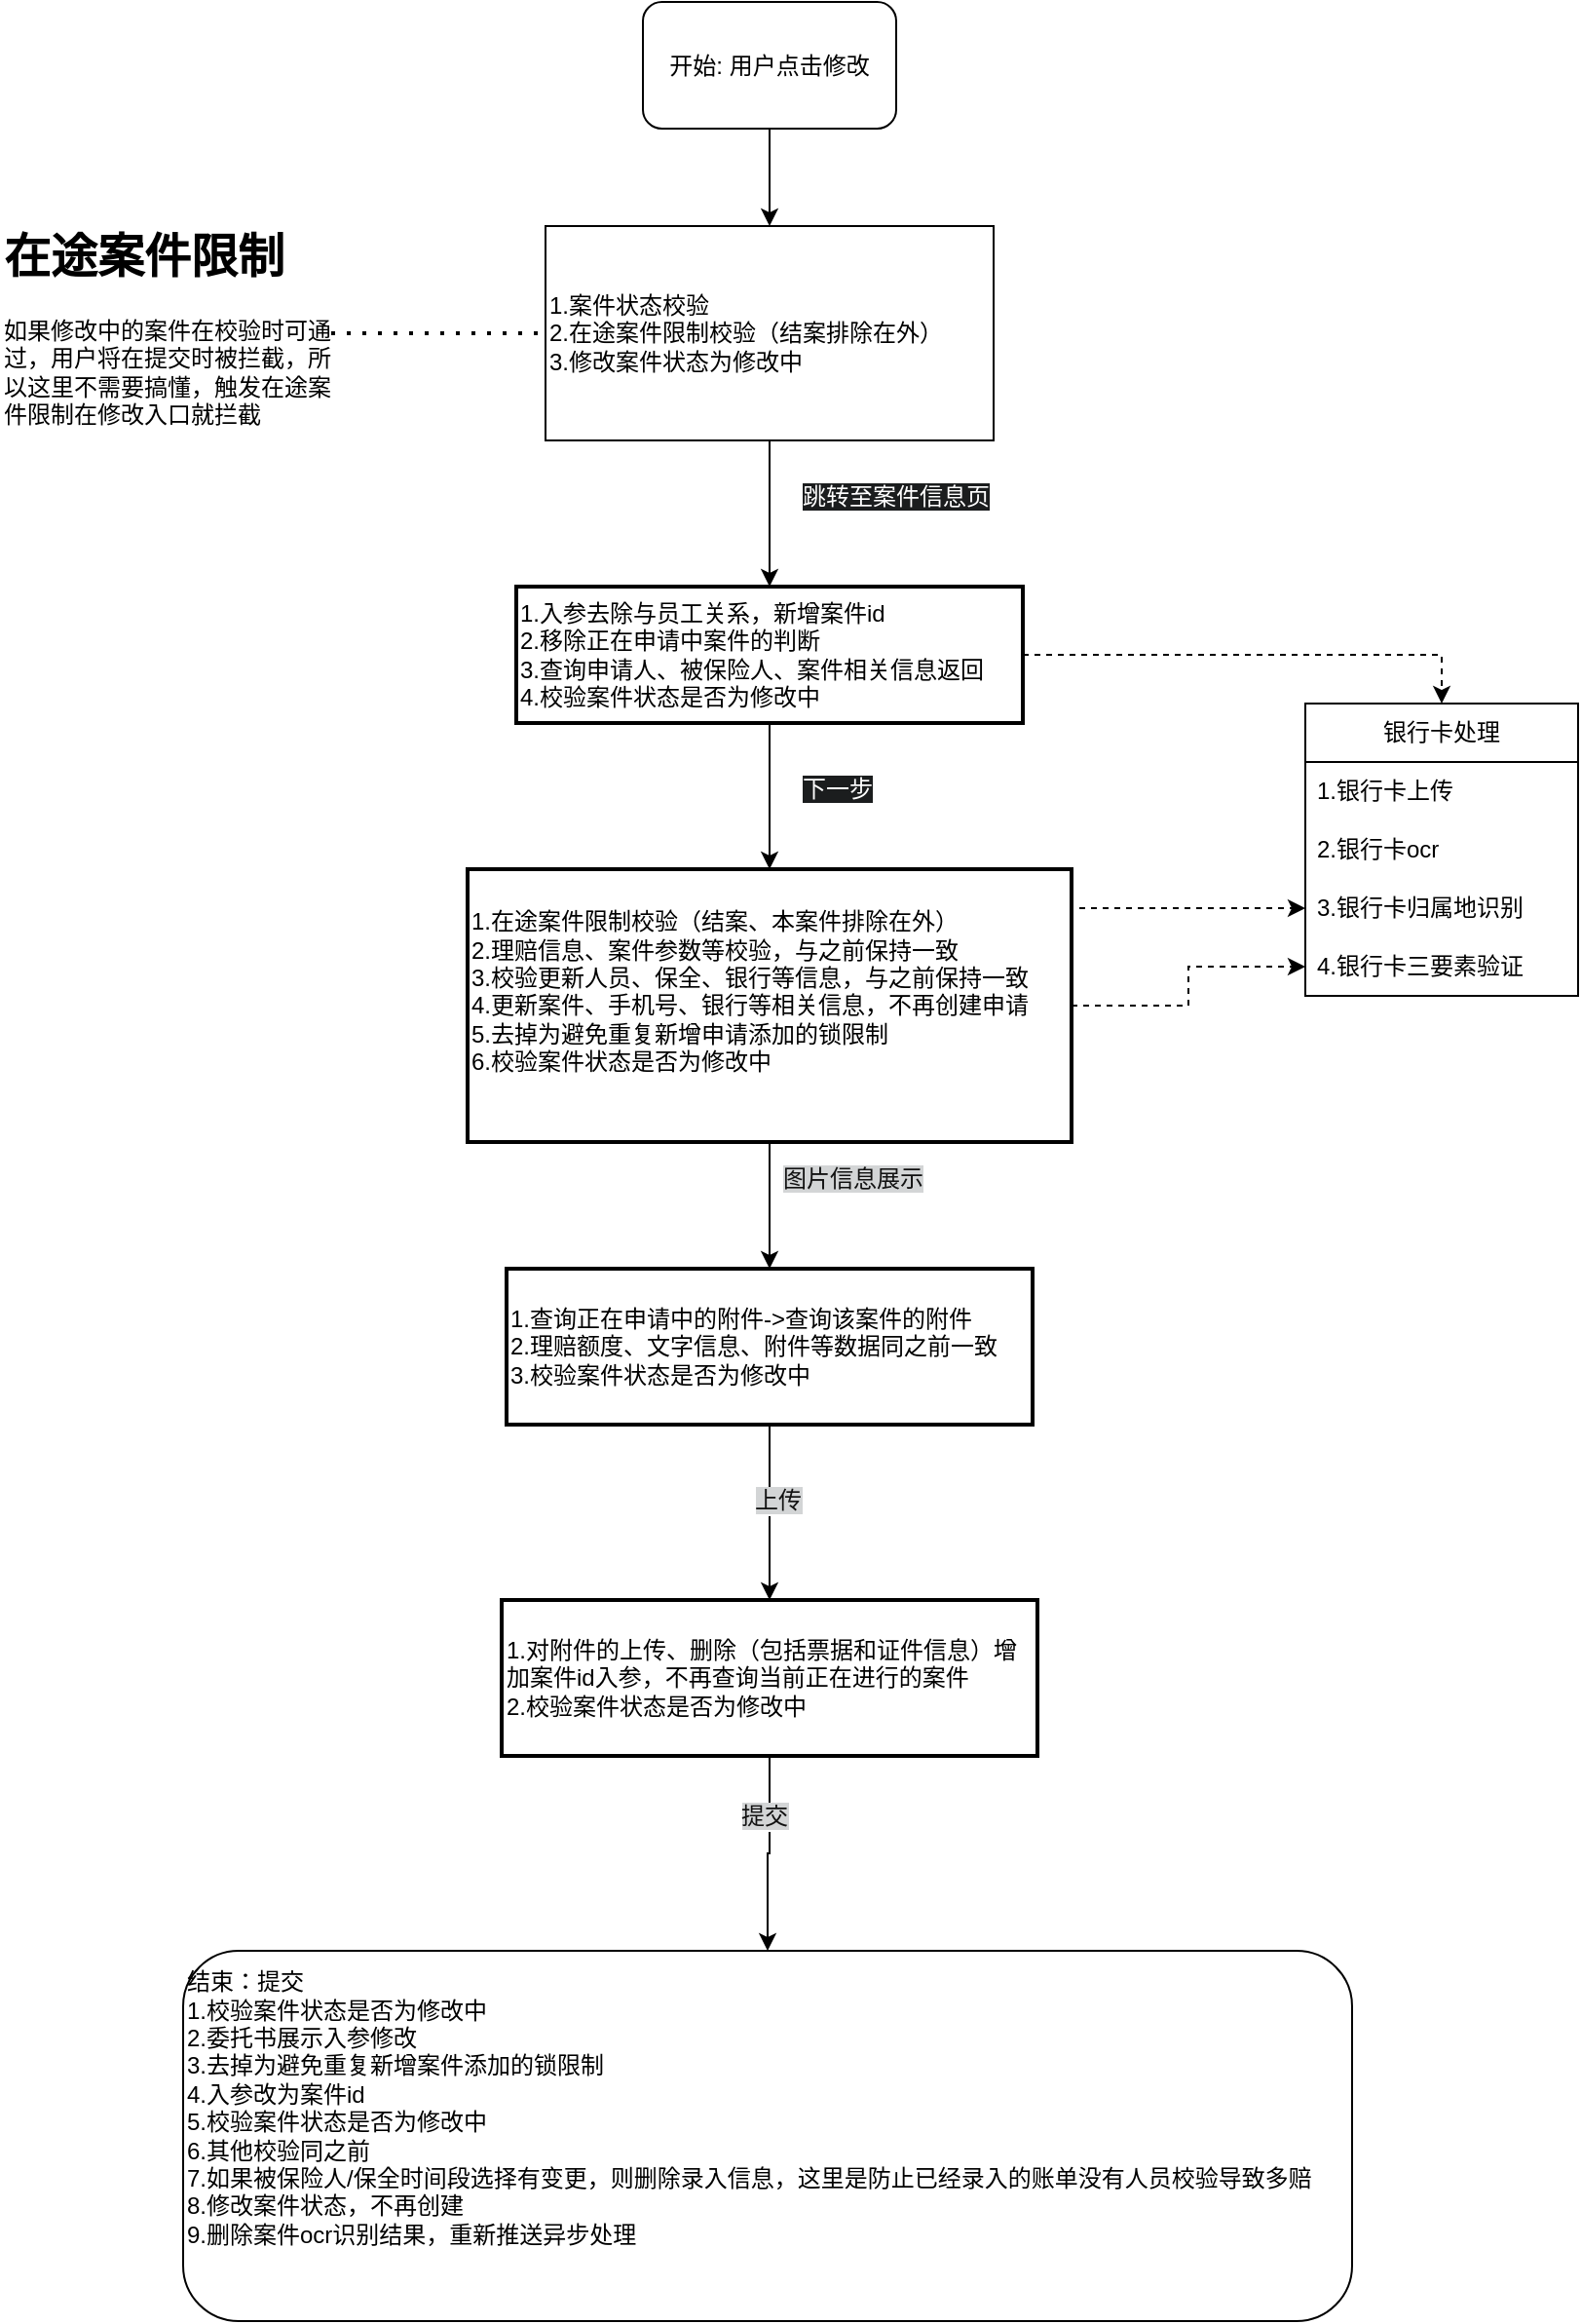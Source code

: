 <mxfile version="28.2.7">
  <diagram name="第 1 页" id="vnDRVBkJC_8fptZvE_03">
    <mxGraphModel dx="2253" dy="743" grid="1" gridSize="10" guides="1" tooltips="1" connect="1" arrows="1" fold="1" page="1" pageScale="1" pageWidth="827" pageHeight="1169" math="0" shadow="0">
      <root>
        <mxCell id="0" />
        <mxCell id="1" parent="0" />
        <mxCell id="fgCw821Jq98GJ18Sdg1c-76" style="edgeStyle=orthogonalEdgeStyle;rounded=0;orthogonalLoop=1;jettySize=auto;html=1;exitX=1;exitY=0.5;exitDx=0;exitDy=0;entryX=0.5;entryY=0;entryDx=0;entryDy=0;dashed=1;align=left;fixDash=0;" parent="1" source="fgCw821Jq98GJ18Sdg1c-30" target="fgCw821Jq98GJ18Sdg1c-67" edge="1">
          <mxGeometry relative="1" as="geometry" />
        </mxCell>
        <mxCell id="bIE1BB9Tj__bHLa2t4ga-19" value="" style="edgeStyle=orthogonalEdgeStyle;rounded=0;orthogonalLoop=1;jettySize=auto;html=1;" edge="1" parent="1" source="fgCw821Jq98GJ18Sdg1c-30" target="fgCw821Jq98GJ18Sdg1c-34">
          <mxGeometry relative="1" as="geometry" />
        </mxCell>
        <mxCell id="fgCw821Jq98GJ18Sdg1c-30" value="1.入参去除与员工关系，新增案件id&#xa;2.移除正在申请中案件的判断&#xa;3.查询申请人、被保险人、案件相关信息返回&#xa;4.校验案件状态是否为修改中" style="whiteSpace=wrap;strokeWidth=2;align=left;fixDash=0;" parent="1" vertex="1">
          <mxGeometry x="-15" y="300" width="260" height="70" as="geometry" />
        </mxCell>
        <mxCell id="bIE1BB9Tj__bHLa2t4ga-16" value="" style="edgeStyle=orthogonalEdgeStyle;rounded=0;orthogonalLoop=1;jettySize=auto;html=1;" edge="1" parent="1" source="fgCw821Jq98GJ18Sdg1c-32" target="fgCw821Jq98GJ18Sdg1c-57">
          <mxGeometry relative="1" as="geometry" />
        </mxCell>
        <mxCell id="fgCw821Jq98GJ18Sdg1c-32" value="开始: 用户点击修改" style="rounded=1;whiteSpace=wrap;html=1;align=center;fixDash=0;" parent="1" vertex="1">
          <mxGeometry x="50" width="130" height="65" as="geometry" />
        </mxCell>
        <mxCell id="fgCw821Jq98GJ18Sdg1c-43" value="" style="edgeStyle=orthogonalEdgeStyle;rounded=0;orthogonalLoop=1;jettySize=auto;html=1;align=left;fixDash=0;" parent="1" source="fgCw821Jq98GJ18Sdg1c-34" target="fgCw821Jq98GJ18Sdg1c-38" edge="1">
          <mxGeometry relative="1" as="geometry" />
        </mxCell>
        <mxCell id="fgCw821Jq98GJ18Sdg1c-77" style="edgeStyle=orthogonalEdgeStyle;rounded=0;orthogonalLoop=1;jettySize=auto;html=1;exitX=1;exitY=0.5;exitDx=0;exitDy=0;entryX=0;entryY=0.5;entryDx=0;entryDy=0;dashed=1;align=left;fixDash=0;" parent="1" source="fgCw821Jq98GJ18Sdg1c-34" target="fgCw821Jq98GJ18Sdg1c-74" edge="1">
          <mxGeometry relative="1" as="geometry">
            <Array as="points">
              <mxPoint x="270" y="500" />
              <mxPoint x="270" y="470" />
            </Array>
          </mxGeometry>
        </mxCell>
        <mxCell id="fgCw821Jq98GJ18Sdg1c-79" style="edgeStyle=orthogonalEdgeStyle;rounded=0;orthogonalLoop=1;jettySize=auto;html=1;entryX=0;entryY=0.5;entryDx=0;entryDy=0;dashed=1;align=left;fixDash=0;" parent="1" source="fgCw821Jq98GJ18Sdg1c-34" target="fgCw821Jq98GJ18Sdg1c-70" edge="1">
          <mxGeometry relative="1" as="geometry" />
        </mxCell>
        <mxCell id="fgCw821Jq98GJ18Sdg1c-34" value="1.在途案件限制校验（结案、本案件排除在外）&#xa;2.理赔信息、案件参数等校验，与之前保持一致&#xa;3.校验更新人员、保全、银行等信息，与之前保持一致&#xa;4.更新案件、手机号、银行等相关信息，不再创建申请&#xa;5.去掉为避免重复新增申请添加的锁限制&#xa;6.校验案件状态是否为修改中&#xa;" style="whiteSpace=wrap;strokeWidth=2;fontColor=light-dark(#000000,#FFFFFF);textShadow=0;align=left;fixDash=0;" parent="1" vertex="1">
          <mxGeometry x="-40" y="445" width="310" height="140" as="geometry" />
        </mxCell>
        <mxCell id="bIE1BB9Tj__bHLa2t4ga-7" value="" style="edgeStyle=orthogonalEdgeStyle;rounded=0;orthogonalLoop=1;jettySize=auto;html=1;align=left;fixDash=0;" edge="1" parent="1" source="fgCw821Jq98GJ18Sdg1c-38" target="bIE1BB9Tj__bHLa2t4ga-6">
          <mxGeometry relative="1" as="geometry" />
        </mxCell>
        <mxCell id="bIE1BB9Tj__bHLa2t4ga-23" value="&lt;span style=&quot;color: rgb(18, 18, 18); font-size: 12px; text-align: left; text-wrap-mode: wrap; background-color: rgb(211, 213, 214);&quot;&gt;上传&lt;/span&gt;" style="edgeLabel;html=1;align=center;verticalAlign=middle;resizable=0;points=[];" connectable="0" vertex="1" parent="bIE1BB9Tj__bHLa2t4ga-7">
          <mxGeometry x="-0.13" y="4" relative="1" as="geometry">
            <mxPoint as="offset" />
          </mxGeometry>
        </mxCell>
        <mxCell id="fgCw821Jq98GJ18Sdg1c-38" value="1.查询正在申请中的附件-&gt;查询该案件的附件&#xa;2.理赔额度、文字信息、附件等数据同之前一致&#xa;3.校验案件状态是否为修改中" style="whiteSpace=wrap;strokeWidth=2;align=left;fixDash=0;" parent="1" vertex="1">
          <mxGeometry x="-20" y="650" width="270" height="80" as="geometry" />
        </mxCell>
        <mxCell id="fgCw821Jq98GJ18Sdg1c-42" value="结束：提交&lt;br&gt;1.校验案件状态是否为修改中&lt;br&gt;2.委托书展示入参修改&lt;div&gt;3.去掉为避免重复新增案件添加的锁限制&lt;/div&gt;&lt;div&gt;4.入参改为案件id&lt;br&gt;5.校验案件状态是否为修改中&lt;/div&gt;&lt;div&gt;6.其他校验同之前&lt;/div&gt;&lt;div&gt;7.如果被保险人/保全时间段选择有变更，则删除录入信息，这里是防止已经录入的账单没有人员校验导致多赔&lt;/div&gt;&lt;div&gt;8.修改案件状态，不再创建&lt;br&gt;9.删除案件ocr识别结果，重新推送异步处理&lt;br&gt;&lt;br&gt;&lt;br&gt;&lt;/div&gt;" style="rounded=1;whiteSpace=wrap;html=1;align=left;fixDash=0;" parent="1" vertex="1">
          <mxGeometry x="-186" y="1000" width="600" height="190" as="geometry" />
        </mxCell>
        <mxCell id="fgCw821Jq98GJ18Sdg1c-46" value="&lt;span style=&quot;color: rgb(255, 255, 255); font-family: Helvetica; font-size: 12px; font-style: normal; font-variant-ligatures: normal; font-variant-caps: normal; font-weight: 400; letter-spacing: normal; orphans: 2; text-indent: 0px; text-transform: none; widows: 2; word-spacing: 0px; -webkit-text-stroke-width: 0px; white-space: normal; background-color: rgb(27, 29, 30); text-decoration-thickness: initial; text-decoration-style: initial; text-decoration-color: initial; float: none; display: inline !important;&quot;&gt;跳转至案件信息页&lt;/span&gt;" style="text;whiteSpace=wrap;html=1;align=left;fixDash=0;" parent="1" vertex="1">
          <mxGeometry x="130" y="240" width="120" height="30" as="geometry" />
        </mxCell>
        <mxCell id="fgCw821Jq98GJ18Sdg1c-52" value="&lt;span style=&quot;color: rgb(255, 255, 255); font-family: Helvetica; font-size: 12px; font-style: normal; font-variant-ligatures: normal; font-variant-caps: normal; font-weight: 400; letter-spacing: normal; orphans: 2; text-indent: 0px; text-transform: none; widows: 2; word-spacing: 0px; -webkit-text-stroke-width: 0px; white-space: normal; background-color: rgb(27, 29, 30); text-decoration-thickness: initial; text-decoration-style: initial; text-decoration-color: initial; float: none; display: inline !important;&quot;&gt;下一步&lt;/span&gt;" style="text;whiteSpace=wrap;html=1;align=left;fixDash=0;" parent="1" vertex="1">
          <mxGeometry x="130" y="390" width="60" height="30" as="geometry" />
        </mxCell>
        <mxCell id="bIE1BB9Tj__bHLa2t4ga-17" value="" style="edgeStyle=orthogonalEdgeStyle;rounded=0;orthogonalLoop=1;jettySize=auto;html=1;" edge="1" parent="1" source="fgCw821Jq98GJ18Sdg1c-57" target="fgCw821Jq98GJ18Sdg1c-30">
          <mxGeometry relative="1" as="geometry" />
        </mxCell>
        <mxCell id="fgCw821Jq98GJ18Sdg1c-57" value="&lt;br&gt;&lt;div&gt;1.案件状态校验&lt;br&gt;2.&lt;span style=&quot;background-color: transparent; color: light-dark(rgb(0, 0, 0), rgb(255, 255, 255));&quot;&gt;在途案件限制校验（结案排除在外）&lt;/span&gt;&lt;/div&gt;&lt;div&gt;&lt;span style=&quot;background-color: transparent; color: light-dark(rgb(0, 0, 0), rgb(255, 255, 255));&quot;&gt;3.&lt;/span&gt;&lt;span style=&quot;background-color: transparent; color: light-dark(rgb(0, 0, 0), rgb(255, 255, 255));&quot;&gt;修改案件状态为修改中&lt;/span&gt;&lt;/div&gt;&lt;div style=&quot;padding: 0px; margin: 0px;&quot;&gt;&lt;br style=&quot;padding: 0px; margin: 0px;&quot;&gt;&lt;/div&gt;" style="rounded=0;whiteSpace=wrap;html=1;align=left;fixDash=0;" parent="1" vertex="1">
          <mxGeometry y="115" width="230" height="110" as="geometry" />
        </mxCell>
        <mxCell id="fgCw821Jq98GJ18Sdg1c-62" value="" style="endArrow=none;dashed=1;html=1;dashPattern=1 3;strokeWidth=2;rounded=0;exitX=1;exitY=0.5;exitDx=0;exitDy=0;entryX=0;entryY=0.5;entryDx=0;entryDy=0;align=left;fixDash=0;" parent="1" target="fgCw821Jq98GJ18Sdg1c-57" edge="1" source="fgCw821Jq98GJ18Sdg1c-64">
          <mxGeometry width="50" height="50" relative="1" as="geometry">
            <mxPoint x="-170" y="290" as="sourcePoint" />
            <mxPoint x="20" y="470" as="targetPoint" />
          </mxGeometry>
        </mxCell>
        <mxCell id="fgCw821Jq98GJ18Sdg1c-64" value="&lt;h1 style=&quot;margin-top: 0px;&quot;&gt;在途案件限制&lt;/h1&gt;&lt;p&gt;如果修改中的案件在校验时可通过，用户将在提交时被拦截，所以这里不需要搞懂，触发在途案件限制在修改入口就拦截&lt;/p&gt;" style="text;html=1;whiteSpace=wrap;overflow=hidden;rounded=0;align=left;fixDash=0;" parent="1" vertex="1">
          <mxGeometry x="-280" y="110" width="170" height="120" as="geometry" />
        </mxCell>
        <mxCell id="fgCw821Jq98GJ18Sdg1c-67" value="银行卡处理" style="swimlane;fontStyle=0;childLayout=stackLayout;horizontal=1;startSize=30;horizontalStack=0;resizeParent=1;resizeParentMax=0;resizeLast=0;collapsible=1;marginBottom=0;whiteSpace=wrap;html=1;align=center;fixDash=0;" parent="1" vertex="1">
          <mxGeometry x="390" y="360" width="140" height="150" as="geometry" />
        </mxCell>
        <mxCell id="fgCw821Jq98GJ18Sdg1c-68" value="1.银行卡上传" style="text;strokeColor=none;fillColor=none;align=left;verticalAlign=middle;spacingLeft=4;spacingRight=4;overflow=hidden;points=[[0,0.5],[1,0.5]];portConstraint=eastwest;rotatable=0;whiteSpace=wrap;html=1;fixDash=0;" parent="fgCw821Jq98GJ18Sdg1c-67" vertex="1">
          <mxGeometry y="30" width="140" height="30" as="geometry" />
        </mxCell>
        <mxCell id="fgCw821Jq98GJ18Sdg1c-69" value="2.银行卡ocr" style="text;strokeColor=none;fillColor=none;align=left;verticalAlign=middle;spacingLeft=4;spacingRight=4;overflow=hidden;points=[[0,0.5],[1,0.5]];portConstraint=eastwest;rotatable=0;whiteSpace=wrap;html=1;fixDash=0;" parent="fgCw821Jq98GJ18Sdg1c-67" vertex="1">
          <mxGeometry y="60" width="140" height="30" as="geometry" />
        </mxCell>
        <mxCell id="fgCw821Jq98GJ18Sdg1c-74" value="3.银行卡归属地识别" style="text;strokeColor=none;fillColor=none;align=left;verticalAlign=middle;spacingLeft=4;spacingRight=4;overflow=hidden;points=[[0,0.5],[1,0.5]];portConstraint=eastwest;rotatable=0;whiteSpace=wrap;html=1;fixDash=0;" parent="fgCw821Jq98GJ18Sdg1c-67" vertex="1">
          <mxGeometry y="90" width="140" height="30" as="geometry" />
        </mxCell>
        <mxCell id="fgCw821Jq98GJ18Sdg1c-70" value="4.银行卡三要素验证" style="text;strokeColor=none;fillColor=none;align=left;verticalAlign=middle;spacingLeft=4;spacingRight=4;overflow=hidden;points=[[0,0.5],[1,0.5]];portConstraint=eastwest;rotatable=0;whiteSpace=wrap;html=1;fixDash=0;" parent="fgCw821Jq98GJ18Sdg1c-67" vertex="1">
          <mxGeometry y="120" width="140" height="30" as="geometry" />
        </mxCell>
        <mxCell id="bIE1BB9Tj__bHLa2t4ga-1" value="&lt;div style=&quot;&quot;&gt;&lt;font color=&quot;#121212&quot;&gt;&lt;span style=&quot;background-color: rgb(211, 213, 214);&quot;&gt;图片信息展示&lt;/span&gt;&lt;/font&gt;&lt;/div&gt;" style="text;whiteSpace=wrap;html=1;align=left;fixDash=0;" vertex="1" parent="1">
          <mxGeometry x="120" y="590" width="100" height="30" as="geometry" />
        </mxCell>
        <mxCell id="bIE1BB9Tj__bHLa2t4ga-10" value="" style="edgeStyle=orthogonalEdgeStyle;rounded=0;orthogonalLoop=1;jettySize=auto;html=1;align=left;fixDash=0;" edge="1" parent="1" source="bIE1BB9Tj__bHLa2t4ga-6" target="fgCw821Jq98GJ18Sdg1c-42">
          <mxGeometry relative="1" as="geometry" />
        </mxCell>
        <mxCell id="bIE1BB9Tj__bHLa2t4ga-22" value="&lt;span style=&quot;color: rgb(18, 18, 18); font-size: 12px; text-align: left; text-wrap-mode: wrap; background-color: rgb(211, 213, 214);&quot;&gt;提交&lt;/span&gt;" style="edgeLabel;html=1;align=center;verticalAlign=middle;resizable=0;points=[];" connectable="0" vertex="1" parent="bIE1BB9Tj__bHLa2t4ga-10">
          <mxGeometry x="-0.385" y="-3" relative="1" as="geometry">
            <mxPoint as="offset" />
          </mxGeometry>
        </mxCell>
        <mxCell id="bIE1BB9Tj__bHLa2t4ga-6" value="1.对附件的上传、删除（包括票据和证件信息）增加案件id入参，不再查询当前正在进行的案件&lt;br&gt;2.校验案件状态是否为修改中" style="whiteSpace=wrap;html=1;strokeWidth=2;align=left;fixDash=0;" vertex="1" parent="1">
          <mxGeometry x="-22.5" y="820" width="275" height="80" as="geometry" />
        </mxCell>
      </root>
    </mxGraphModel>
  </diagram>
</mxfile>
